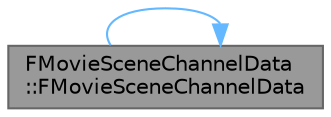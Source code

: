 digraph "FMovieSceneChannelData::FMovieSceneChannelData"
{
 // INTERACTIVE_SVG=YES
 // LATEX_PDF_SIZE
  bgcolor="transparent";
  edge [fontname=Helvetica,fontsize=10,labelfontname=Helvetica,labelfontsize=10];
  node [fontname=Helvetica,fontsize=10,shape=box,height=0.2,width=0.4];
  rankdir="LR";
  Node1 [id="Node000001",label="FMovieSceneChannelData\l::FMovieSceneChannelData",height=0.2,width=0.4,color="gray40", fillcolor="grey60", style="filled", fontcolor="black",tooltip="Constructor that takes a non-owning pointer to an array of times and a key handle map."];
  Node1 -> Node1 [id="edge1_Node000001_Node000001",color="steelblue1",style="solid",tooltip=" "];
}
